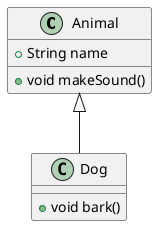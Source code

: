 @startuml Class
class Animal {
  + String name
  + void makeSound()
}

class Dog {
  + void bark()
}

Animal <|-- Dog
@enduml